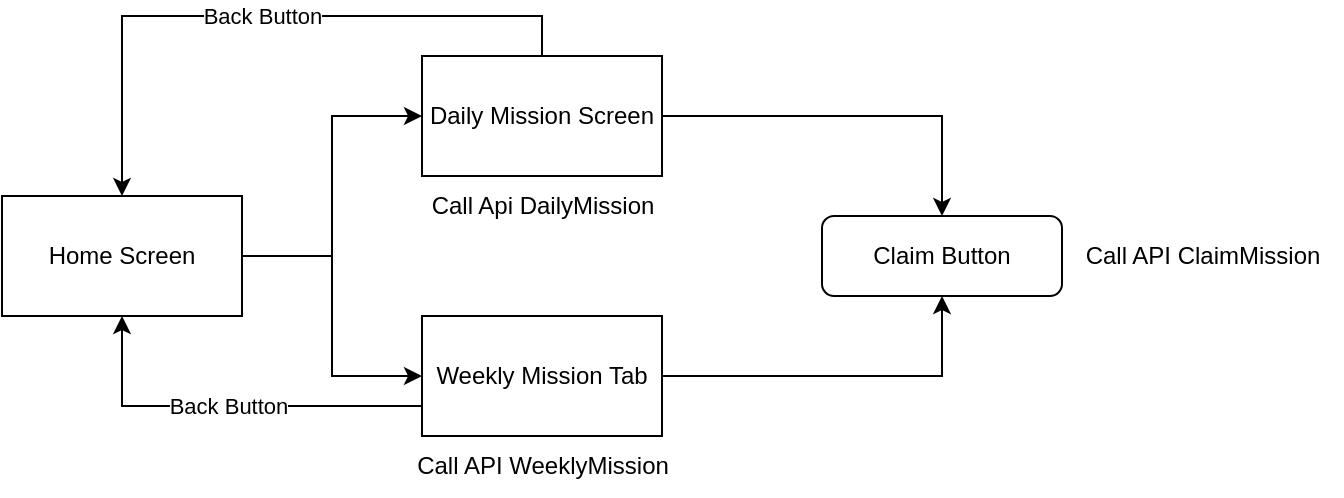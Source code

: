 <mxfile version="20.8.1" type="github">
  <diagram id="AClgX9iASibgPkBJ4wGl" name="Page-1">
    <mxGraphModel dx="1026" dy="536" grid="1" gridSize="10" guides="1" tooltips="1" connect="1" arrows="1" fold="1" page="1" pageScale="1" pageWidth="850" pageHeight="1100" math="0" shadow="0">
      <root>
        <mxCell id="0" />
        <mxCell id="1" parent="0" />
        <mxCell id="l1qTqF6ylQMX3r4s0BGG-7" style="edgeStyle=orthogonalEdgeStyle;rounded=0;orthogonalLoop=1;jettySize=auto;html=1;exitX=1;exitY=0.5;exitDx=0;exitDy=0;entryX=0;entryY=0.5;entryDx=0;entryDy=0;" edge="1" parent="1" source="l1qTqF6ylQMX3r4s0BGG-1" target="l1qTqF6ylQMX3r4s0BGG-2">
          <mxGeometry relative="1" as="geometry" />
        </mxCell>
        <mxCell id="l1qTqF6ylQMX3r4s0BGG-8" style="edgeStyle=orthogonalEdgeStyle;rounded=0;orthogonalLoop=1;jettySize=auto;html=1;exitX=1;exitY=0.5;exitDx=0;exitDy=0;entryX=0;entryY=0.5;entryDx=0;entryDy=0;" edge="1" parent="1" source="l1qTqF6ylQMX3r4s0BGG-1" target="l1qTqF6ylQMX3r4s0BGG-4">
          <mxGeometry relative="1" as="geometry" />
        </mxCell>
        <mxCell id="l1qTqF6ylQMX3r4s0BGG-1" value="Home Screen" style="rounded=0;whiteSpace=wrap;html=1;" vertex="1" parent="1">
          <mxGeometry x="80" y="130" width="120" height="60" as="geometry" />
        </mxCell>
        <mxCell id="l1qTqF6ylQMX3r4s0BGG-10" style="edgeStyle=orthogonalEdgeStyle;rounded=0;orthogonalLoop=1;jettySize=auto;html=1;exitX=1;exitY=0.5;exitDx=0;exitDy=0;" edge="1" parent="1" source="l1qTqF6ylQMX3r4s0BGG-2" target="l1qTqF6ylQMX3r4s0BGG-9">
          <mxGeometry relative="1" as="geometry" />
        </mxCell>
        <mxCell id="l1qTqF6ylQMX3r4s0BGG-14" value="Back Button" style="edgeStyle=orthogonalEdgeStyle;rounded=0;orthogonalLoop=1;jettySize=auto;html=1;exitX=0.5;exitY=0;exitDx=0;exitDy=0;entryX=0.5;entryY=0;entryDx=0;entryDy=0;" edge="1" parent="1" source="l1qTqF6ylQMX3r4s0BGG-2" target="l1qTqF6ylQMX3r4s0BGG-1">
          <mxGeometry relative="1" as="geometry" />
        </mxCell>
        <mxCell id="l1qTqF6ylQMX3r4s0BGG-2" value="Daily Mission Screen" style="rounded=0;whiteSpace=wrap;html=1;" vertex="1" parent="1">
          <mxGeometry x="290" y="60" width="120" height="60" as="geometry" />
        </mxCell>
        <mxCell id="l1qTqF6ylQMX3r4s0BGG-3" value="Call Api DailyMission" style="text;html=1;align=center;verticalAlign=middle;resizable=0;points=[];autosize=1;strokeColor=none;fillColor=none;" vertex="1" parent="1">
          <mxGeometry x="285" y="120" width="130" height="30" as="geometry" />
        </mxCell>
        <mxCell id="l1qTqF6ylQMX3r4s0BGG-11" style="edgeStyle=orthogonalEdgeStyle;rounded=0;orthogonalLoop=1;jettySize=auto;html=1;exitX=1;exitY=0.5;exitDx=0;exitDy=0;entryX=0.5;entryY=1;entryDx=0;entryDy=0;" edge="1" parent="1" source="l1qTqF6ylQMX3r4s0BGG-4" target="l1qTqF6ylQMX3r4s0BGG-9">
          <mxGeometry relative="1" as="geometry" />
        </mxCell>
        <mxCell id="l1qTqF6ylQMX3r4s0BGG-15" value="Back Button" style="edgeStyle=orthogonalEdgeStyle;rounded=0;orthogonalLoop=1;jettySize=auto;html=1;exitX=0;exitY=0.75;exitDx=0;exitDy=0;entryX=0.5;entryY=1;entryDx=0;entryDy=0;" edge="1" parent="1" source="l1qTqF6ylQMX3r4s0BGG-4" target="l1qTqF6ylQMX3r4s0BGG-1">
          <mxGeometry relative="1" as="geometry" />
        </mxCell>
        <mxCell id="l1qTqF6ylQMX3r4s0BGG-4" value="Weekly Mission Tab" style="rounded=0;whiteSpace=wrap;html=1;" vertex="1" parent="1">
          <mxGeometry x="290" y="190" width="120" height="60" as="geometry" />
        </mxCell>
        <mxCell id="l1qTqF6ylQMX3r4s0BGG-6" value="Call API WeeklyMission" style="text;html=1;align=center;verticalAlign=middle;resizable=0;points=[];autosize=1;strokeColor=none;fillColor=none;" vertex="1" parent="1">
          <mxGeometry x="275" y="250" width="150" height="30" as="geometry" />
        </mxCell>
        <mxCell id="l1qTqF6ylQMX3r4s0BGG-9" value="Claim Button" style="rounded=1;whiteSpace=wrap;html=1;" vertex="1" parent="1">
          <mxGeometry x="490" y="140" width="120" height="40" as="geometry" />
        </mxCell>
        <mxCell id="l1qTqF6ylQMX3r4s0BGG-12" value="Call API ClaimMission" style="text;html=1;align=center;verticalAlign=middle;resizable=0;points=[];autosize=1;strokeColor=none;fillColor=none;" vertex="1" parent="1">
          <mxGeometry x="610" y="145" width="140" height="30" as="geometry" />
        </mxCell>
      </root>
    </mxGraphModel>
  </diagram>
</mxfile>

